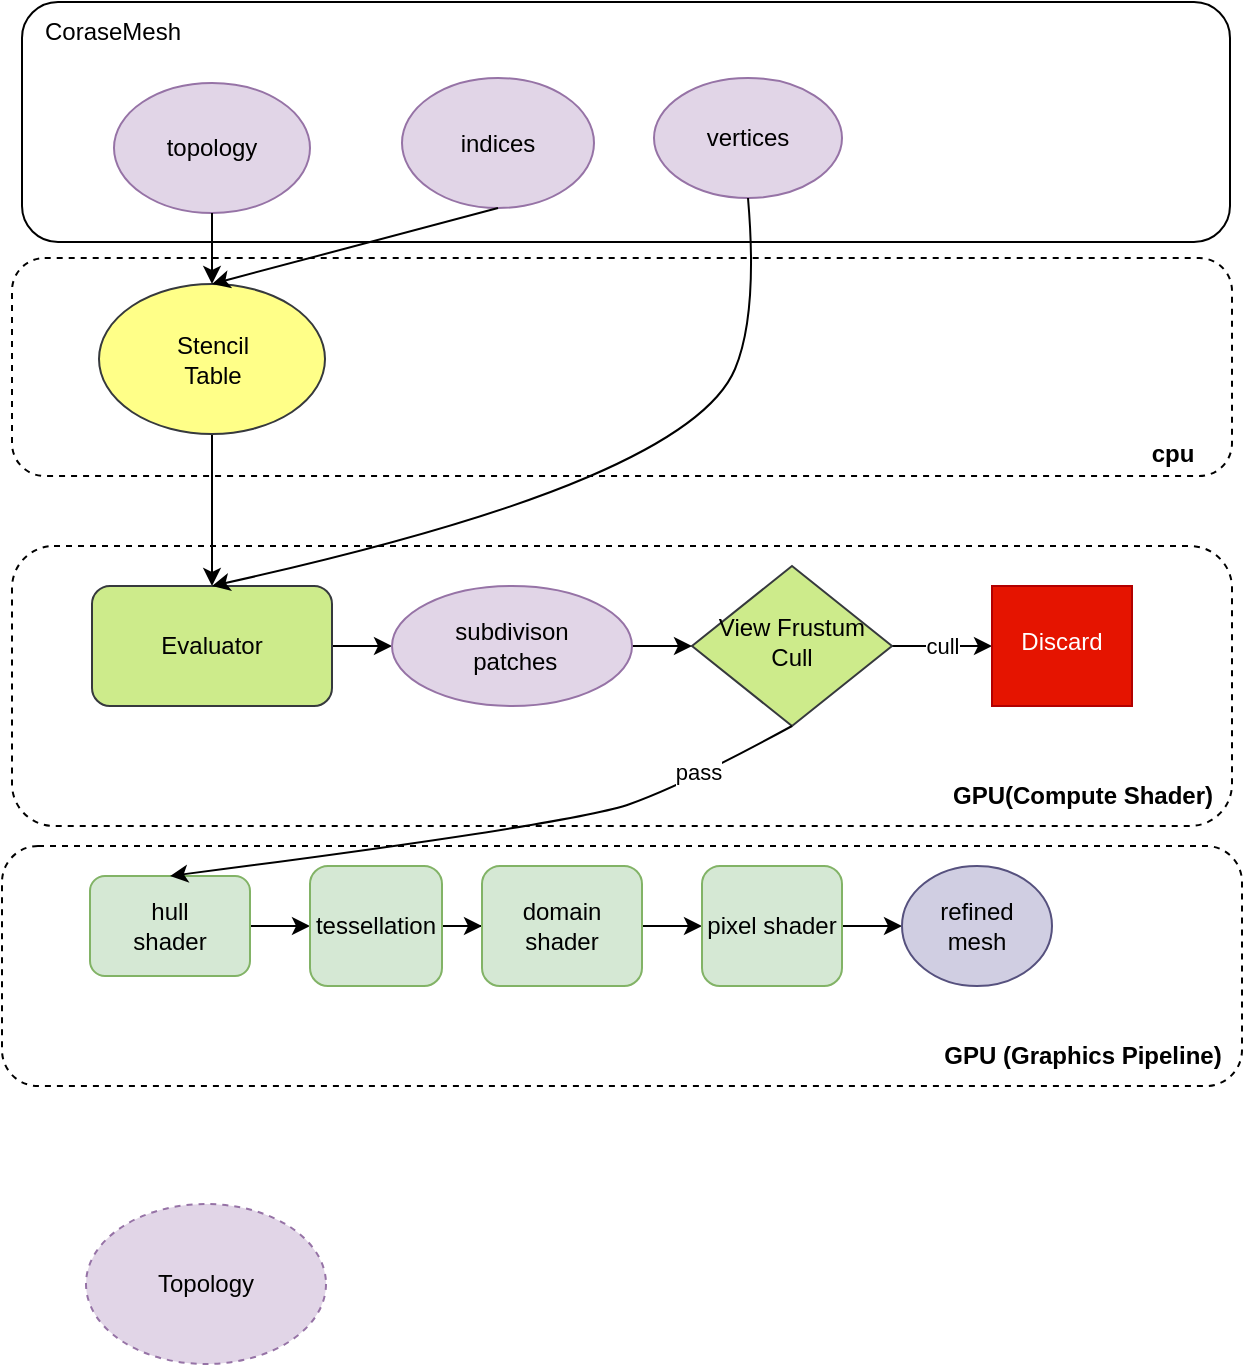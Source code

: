 <mxfile version="20.3.0" type="github">
  <diagram id="C5RBs43oDa-KdzZeNtuy" name="Page-1">
    <mxGraphModel dx="1696" dy="909" grid="0" gridSize="10" guides="1" tooltips="1" connect="1" arrows="1" fold="1" page="1" pageScale="1" pageWidth="827" pageHeight="1169" background="none" math="0" shadow="0">
      <root>
        <mxCell id="WIyWlLk6GJQsqaUBKTNV-0" />
        <mxCell id="WIyWlLk6GJQsqaUBKTNV-1" parent="WIyWlLk6GJQsqaUBKTNV-0" />
        <mxCell id="jqP9k7ERw2RSLgkD4hJS-28" value="" style="rounded=1;whiteSpace=wrap;html=1;dashed=1;" vertex="1" parent="WIyWlLk6GJQsqaUBKTNV-1">
          <mxGeometry x="45" y="514" width="620" height="120" as="geometry" />
        </mxCell>
        <mxCell id="jqP9k7ERw2RSLgkD4hJS-27" value="" style="rounded=1;whiteSpace=wrap;html=1;dashed=1;" vertex="1" parent="WIyWlLk6GJQsqaUBKTNV-1">
          <mxGeometry x="50" y="364" width="610" height="140" as="geometry" />
        </mxCell>
        <mxCell id="jqP9k7ERw2RSLgkD4hJS-26" value="" style="rounded=1;whiteSpace=wrap;html=1;dashed=1;" vertex="1" parent="WIyWlLk6GJQsqaUBKTNV-1">
          <mxGeometry x="50" y="220" width="610" height="109" as="geometry" />
        </mxCell>
        <mxCell id="jqP9k7ERw2RSLgkD4hJS-4" value="" style="rounded=1;whiteSpace=wrap;html=1;" vertex="1" parent="WIyWlLk6GJQsqaUBKTNV-1">
          <mxGeometry x="55" y="92" width="604" height="120" as="geometry" />
        </mxCell>
        <mxCell id="jqP9k7ERw2RSLgkD4hJS-17" value="cull" style="edgeStyle=orthogonalEdgeStyle;rounded=0;orthogonalLoop=1;jettySize=auto;html=1;" edge="1" parent="WIyWlLk6GJQsqaUBKTNV-1" source="WIyWlLk6GJQsqaUBKTNV-10" target="jqP9k7ERw2RSLgkD4hJS-16">
          <mxGeometry relative="1" as="geometry" />
        </mxCell>
        <mxCell id="WIyWlLk6GJQsqaUBKTNV-10" value="View Frustum Cull" style="rhombus;whiteSpace=wrap;html=1;shadow=0;fontFamily=Helvetica;fontSize=12;align=center;strokeWidth=1;spacing=6;spacingTop=-4;fillColor=#cdeb8b;strokeColor=#36393d;" parent="WIyWlLk6GJQsqaUBKTNV-1" vertex="1">
          <mxGeometry x="390" y="374" width="100" height="80" as="geometry" />
        </mxCell>
        <mxCell id="jqP9k7ERw2RSLgkD4hJS-19" value="" style="edgeStyle=orthogonalEdgeStyle;rounded=0;orthogonalLoop=1;jettySize=auto;html=1;" edge="1" parent="WIyWlLk6GJQsqaUBKTNV-1" source="WIyWlLk6GJQsqaUBKTNV-11" target="jqP9k7ERw2RSLgkD4hJS-18">
          <mxGeometry relative="1" as="geometry" />
        </mxCell>
        <mxCell id="WIyWlLk6GJQsqaUBKTNV-11" value="hull &lt;br&gt;shader" style="rounded=1;whiteSpace=wrap;html=1;fontSize=12;glass=0;strokeWidth=1;shadow=0;fillColor=#d5e8d4;strokeColor=#82b366;" parent="WIyWlLk6GJQsqaUBKTNV-1" vertex="1">
          <mxGeometry x="89" y="529" width="80" height="50" as="geometry" />
        </mxCell>
        <mxCell id="jqP9k7ERw2RSLgkD4hJS-0" value="topology" style="ellipse;whiteSpace=wrap;html=1;fillColor=#e1d5e7;strokeColor=#9673a6;" vertex="1" parent="WIyWlLk6GJQsqaUBKTNV-1">
          <mxGeometry x="101" y="132.5" width="98" height="65" as="geometry" />
        </mxCell>
        <mxCell id="jqP9k7ERw2RSLgkD4hJS-1" value="vertices" style="ellipse;whiteSpace=wrap;html=1;fillColor=#e1d5e7;strokeColor=#9673a6;" vertex="1" parent="WIyWlLk6GJQsqaUBKTNV-1">
          <mxGeometry x="371" y="130" width="94" height="60" as="geometry" />
        </mxCell>
        <mxCell id="jqP9k7ERw2RSLgkD4hJS-5" value="CoraseMesh" style="text;html=1;align=center;verticalAlign=middle;resizable=0;points=[];autosize=1;strokeColor=none;fillColor=none;" vertex="1" parent="WIyWlLk6GJQsqaUBKTNV-1">
          <mxGeometry x="55" y="92" width="90" height="30" as="geometry" />
        </mxCell>
        <mxCell id="jqP9k7ERw2RSLgkD4hJS-9" value="" style="edgeStyle=orthogonalEdgeStyle;rounded=0;orthogonalLoop=1;jettySize=auto;html=1;" edge="1" parent="WIyWlLk6GJQsqaUBKTNV-1" source="jqP9k7ERw2RSLgkD4hJS-6" target="jqP9k7ERw2RSLgkD4hJS-8">
          <mxGeometry relative="1" as="geometry" />
        </mxCell>
        <mxCell id="jqP9k7ERw2RSLgkD4hJS-6" value="Stencil&lt;br&gt;Table" style="ellipse;whiteSpace=wrap;html=1;fillColor=#ffff88;strokeColor=#36393d;" vertex="1" parent="WIyWlLk6GJQsqaUBKTNV-1">
          <mxGeometry x="93.5" y="233" width="113" height="75" as="geometry" />
        </mxCell>
        <mxCell id="jqP9k7ERw2RSLgkD4hJS-7" value="" style="endArrow=classic;html=1;rounded=0;exitX=0.5;exitY=1;exitDx=0;exitDy=0;entryX=0.5;entryY=0;entryDx=0;entryDy=0;" edge="1" parent="WIyWlLk6GJQsqaUBKTNV-1" source="jqP9k7ERw2RSLgkD4hJS-0" target="jqP9k7ERw2RSLgkD4hJS-6">
          <mxGeometry width="50" height="50" relative="1" as="geometry">
            <mxPoint x="-10" y="250" as="sourcePoint" />
            <mxPoint x="40" y="200" as="targetPoint" />
          </mxGeometry>
        </mxCell>
        <mxCell id="jqP9k7ERw2RSLgkD4hJS-12" value="" style="edgeStyle=orthogonalEdgeStyle;rounded=0;orthogonalLoop=1;jettySize=auto;html=1;" edge="1" parent="WIyWlLk6GJQsqaUBKTNV-1" source="jqP9k7ERw2RSLgkD4hJS-8" target="jqP9k7ERw2RSLgkD4hJS-11">
          <mxGeometry relative="1" as="geometry" />
        </mxCell>
        <mxCell id="jqP9k7ERw2RSLgkD4hJS-8" value="Evaluator" style="rounded=1;whiteSpace=wrap;html=1;fillColor=#cdeb8b;strokeColor=#36393d;" vertex="1" parent="WIyWlLk6GJQsqaUBKTNV-1">
          <mxGeometry x="90" y="384" width="120" height="60" as="geometry" />
        </mxCell>
        <mxCell id="jqP9k7ERw2RSLgkD4hJS-10" value="" style="curved=1;endArrow=classic;html=1;rounded=0;exitX=0.5;exitY=1;exitDx=0;exitDy=0;entryX=0.5;entryY=0;entryDx=0;entryDy=0;" edge="1" parent="WIyWlLk6GJQsqaUBKTNV-1" source="jqP9k7ERw2RSLgkD4hJS-1" target="jqP9k7ERw2RSLgkD4hJS-8">
          <mxGeometry width="50" height="50" relative="1" as="geometry">
            <mxPoint x="390" y="330" as="sourcePoint" />
            <mxPoint x="330" y="390" as="targetPoint" />
            <Array as="points">
              <mxPoint x="423" y="248" />
              <mxPoint x="400" y="303" />
              <mxPoint x="276" y="356" />
            </Array>
          </mxGeometry>
        </mxCell>
        <mxCell id="jqP9k7ERw2RSLgkD4hJS-13" value="" style="edgeStyle=orthogonalEdgeStyle;rounded=0;orthogonalLoop=1;jettySize=auto;html=1;" edge="1" parent="WIyWlLk6GJQsqaUBKTNV-1" source="jqP9k7ERw2RSLgkD4hJS-11" target="WIyWlLk6GJQsqaUBKTNV-10">
          <mxGeometry relative="1" as="geometry" />
        </mxCell>
        <mxCell id="jqP9k7ERw2RSLgkD4hJS-11" value="subdivison&lt;br&gt;&amp;nbsp;patches" style="ellipse;whiteSpace=wrap;html=1;rounded=1;fillColor=#e1d5e7;strokeColor=#9673a6;" vertex="1" parent="WIyWlLk6GJQsqaUBKTNV-1">
          <mxGeometry x="240" y="384" width="120" height="60" as="geometry" />
        </mxCell>
        <mxCell id="jqP9k7ERw2RSLgkD4hJS-16" value="Discard" style="whiteSpace=wrap;html=1;shadow=0;strokeWidth=1;spacing=6;spacingTop=-4;fillColor=#e51400;strokeColor=#B20000;fontColor=#ffffff;" vertex="1" parent="WIyWlLk6GJQsqaUBKTNV-1">
          <mxGeometry x="540" y="384" width="70" height="60" as="geometry" />
        </mxCell>
        <mxCell id="jqP9k7ERw2RSLgkD4hJS-21" value="" style="edgeStyle=orthogonalEdgeStyle;rounded=0;orthogonalLoop=1;jettySize=auto;html=1;" edge="1" parent="WIyWlLk6GJQsqaUBKTNV-1" source="jqP9k7ERw2RSLgkD4hJS-18" target="jqP9k7ERw2RSLgkD4hJS-20">
          <mxGeometry relative="1" as="geometry" />
        </mxCell>
        <mxCell id="jqP9k7ERw2RSLgkD4hJS-18" value="tessellation" style="whiteSpace=wrap;html=1;fillColor=#d5e8d4;strokeColor=#82b366;rounded=1;glass=0;strokeWidth=1;shadow=0;" vertex="1" parent="WIyWlLk6GJQsqaUBKTNV-1">
          <mxGeometry x="199" y="524" width="66" height="60" as="geometry" />
        </mxCell>
        <mxCell id="jqP9k7ERw2RSLgkD4hJS-23" value="" style="edgeStyle=orthogonalEdgeStyle;rounded=0;orthogonalLoop=1;jettySize=auto;html=1;" edge="1" parent="WIyWlLk6GJQsqaUBKTNV-1" source="jqP9k7ERw2RSLgkD4hJS-20" target="jqP9k7ERw2RSLgkD4hJS-22">
          <mxGeometry relative="1" as="geometry" />
        </mxCell>
        <mxCell id="jqP9k7ERw2RSLgkD4hJS-20" value="domain shader" style="whiteSpace=wrap;html=1;fillColor=#d5e8d4;strokeColor=#82b366;rounded=1;glass=0;strokeWidth=1;shadow=0;" vertex="1" parent="WIyWlLk6GJQsqaUBKTNV-1">
          <mxGeometry x="285" y="524" width="80" height="60" as="geometry" />
        </mxCell>
        <mxCell id="jqP9k7ERw2RSLgkD4hJS-30" value="" style="edgeStyle=orthogonalEdgeStyle;rounded=0;orthogonalLoop=1;jettySize=auto;html=1;" edge="1" parent="WIyWlLk6GJQsqaUBKTNV-1" source="jqP9k7ERw2RSLgkD4hJS-22" target="jqP9k7ERw2RSLgkD4hJS-29">
          <mxGeometry relative="1" as="geometry" />
        </mxCell>
        <mxCell id="jqP9k7ERw2RSLgkD4hJS-22" value="pixel shader" style="whiteSpace=wrap;html=1;fillColor=#d5e8d4;strokeColor=#82b366;rounded=1;glass=0;strokeWidth=1;shadow=0;" vertex="1" parent="WIyWlLk6GJQsqaUBKTNV-1">
          <mxGeometry x="395" y="524" width="70" height="60" as="geometry" />
        </mxCell>
        <mxCell id="jqP9k7ERw2RSLgkD4hJS-24" value="" style="curved=1;endArrow=classic;html=1;rounded=0;exitX=0.5;exitY=1;exitDx=0;exitDy=0;entryX=0.5;entryY=0;entryDx=0;entryDy=0;" edge="1" parent="WIyWlLk6GJQsqaUBKTNV-1" source="WIyWlLk6GJQsqaUBKTNV-10" target="WIyWlLk6GJQsqaUBKTNV-11">
          <mxGeometry width="50" height="50" relative="1" as="geometry">
            <mxPoint x="630" y="580" as="sourcePoint" />
            <mxPoint x="680" y="530" as="targetPoint" />
            <Array as="points">
              <mxPoint x="387" y="483" />
              <mxPoint x="331" y="503" />
            </Array>
          </mxGeometry>
        </mxCell>
        <mxCell id="jqP9k7ERw2RSLgkD4hJS-25" value="pass" style="edgeLabel;html=1;align=center;verticalAlign=middle;resizable=0;points=[];" vertex="1" connectable="0" parent="jqP9k7ERw2RSLgkD4hJS-24">
          <mxGeometry x="-0.674" y="-3" relative="1" as="geometry">
            <mxPoint as="offset" />
          </mxGeometry>
        </mxCell>
        <mxCell id="jqP9k7ERw2RSLgkD4hJS-29" value="refined &lt;br&gt;mesh" style="ellipse;whiteSpace=wrap;html=1;fillColor=#d0cee2;strokeColor=#56517e;rounded=1;glass=0;strokeWidth=1;shadow=0;" vertex="1" parent="WIyWlLk6GJQsqaUBKTNV-1">
          <mxGeometry x="495" y="524" width="75" height="60" as="geometry" />
        </mxCell>
        <mxCell id="jqP9k7ERw2RSLgkD4hJS-31" value="&lt;b&gt;cpu&lt;/b&gt;" style="text;html=1;align=center;verticalAlign=middle;resizable=0;points=[];autosize=1;strokeColor=none;fillColor=none;" vertex="1" parent="WIyWlLk6GJQsqaUBKTNV-1">
          <mxGeometry x="610" y="303" width="40" height="30" as="geometry" />
        </mxCell>
        <mxCell id="jqP9k7ERw2RSLgkD4hJS-32" value="&lt;b&gt;GPU(Compute Shader)&lt;/b&gt;" style="text;html=1;align=center;verticalAlign=middle;resizable=0;points=[];autosize=1;strokeColor=none;fillColor=none;" vertex="1" parent="WIyWlLk6GJQsqaUBKTNV-1">
          <mxGeometry x="510" y="474" width="150" height="30" as="geometry" />
        </mxCell>
        <mxCell id="jqP9k7ERw2RSLgkD4hJS-33" value="&lt;b&gt;GPU (Graphics Pipeline)&lt;/b&gt;" style="text;html=1;align=center;verticalAlign=middle;resizable=0;points=[];autosize=1;strokeColor=none;fillColor=none;" vertex="1" parent="WIyWlLk6GJQsqaUBKTNV-1">
          <mxGeometry x="505" y="604" width="160" height="30" as="geometry" />
        </mxCell>
        <mxCell id="jqP9k7ERw2RSLgkD4hJS-34" value="Topology" style="ellipse;whiteSpace=wrap;html=1;dashed=1;fillColor=#e1d5e7;strokeColor=#9673a6;" vertex="1" parent="WIyWlLk6GJQsqaUBKTNV-1">
          <mxGeometry x="87" y="693" width="120" height="80" as="geometry" />
        </mxCell>
        <mxCell id="jqP9k7ERw2RSLgkD4hJS-35" value="indices" style="ellipse;whiteSpace=wrap;html=1;fillColor=#e1d5e7;strokeColor=#9673a6;" vertex="1" parent="WIyWlLk6GJQsqaUBKTNV-1">
          <mxGeometry x="245" y="130" width="96" height="65" as="geometry" />
        </mxCell>
        <mxCell id="jqP9k7ERw2RSLgkD4hJS-38" value="" style="endArrow=classic;html=1;rounded=0;exitX=0.5;exitY=1;exitDx=0;exitDy=0;entryX=0.5;entryY=0;entryDx=0;entryDy=0;" edge="1" parent="WIyWlLk6GJQsqaUBKTNV-1" source="jqP9k7ERw2RSLgkD4hJS-35" target="jqP9k7ERw2RSLgkD4hJS-6">
          <mxGeometry width="50" height="50" relative="1" as="geometry">
            <mxPoint x="709" y="247" as="sourcePoint" />
            <mxPoint x="759" y="197" as="targetPoint" />
          </mxGeometry>
        </mxCell>
      </root>
    </mxGraphModel>
  </diagram>
</mxfile>
